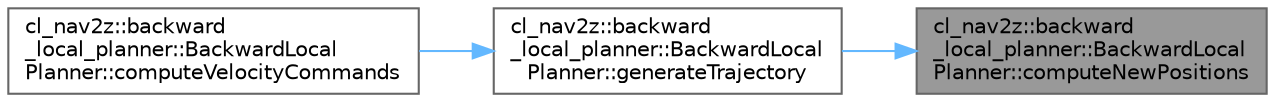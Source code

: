 digraph "cl_nav2z::backward_local_planner::BackwardLocalPlanner::computeNewPositions"
{
 // LATEX_PDF_SIZE
  bgcolor="transparent";
  edge [fontname=Helvetica,fontsize=10,labelfontname=Helvetica,labelfontsize=10];
  node [fontname=Helvetica,fontsize=10,shape=box,height=0.2,width=0.4];
  rankdir="RL";
  Node1 [label="cl_nav2z::backward\l_local_planner::BackwardLocal\lPlanner::computeNewPositions",height=0.2,width=0.4,color="gray40", fillcolor="grey60", style="filled", fontcolor="black",tooltip=" "];
  Node1 -> Node2 [dir="back",color="steelblue1",style="solid"];
  Node2 [label="cl_nav2z::backward\l_local_planner::BackwardLocal\lPlanner::generateTrajectory",height=0.2,width=0.4,color="grey40", fillcolor="white", style="filled",URL="$classcl__nav2z_1_1backward__local__planner_1_1BackwardLocalPlanner.html#a766482b9e0cd9443d911e73f766223bb",tooltip=" "];
  Node2 -> Node3 [dir="back",color="steelblue1",style="solid"];
  Node3 [label="cl_nav2z::backward\l_local_planner::BackwardLocal\lPlanner::computeVelocityCommands",height=0.2,width=0.4,color="grey40", fillcolor="white", style="filled",URL="$classcl__nav2z_1_1backward__local__planner_1_1BackwardLocalPlanner.html#a32ec394e239dc3e8ef8c862b908c9a00",tooltip="nav2_core computeVelocityCommands - calculates the best command given the current pose and velocity"];
}
